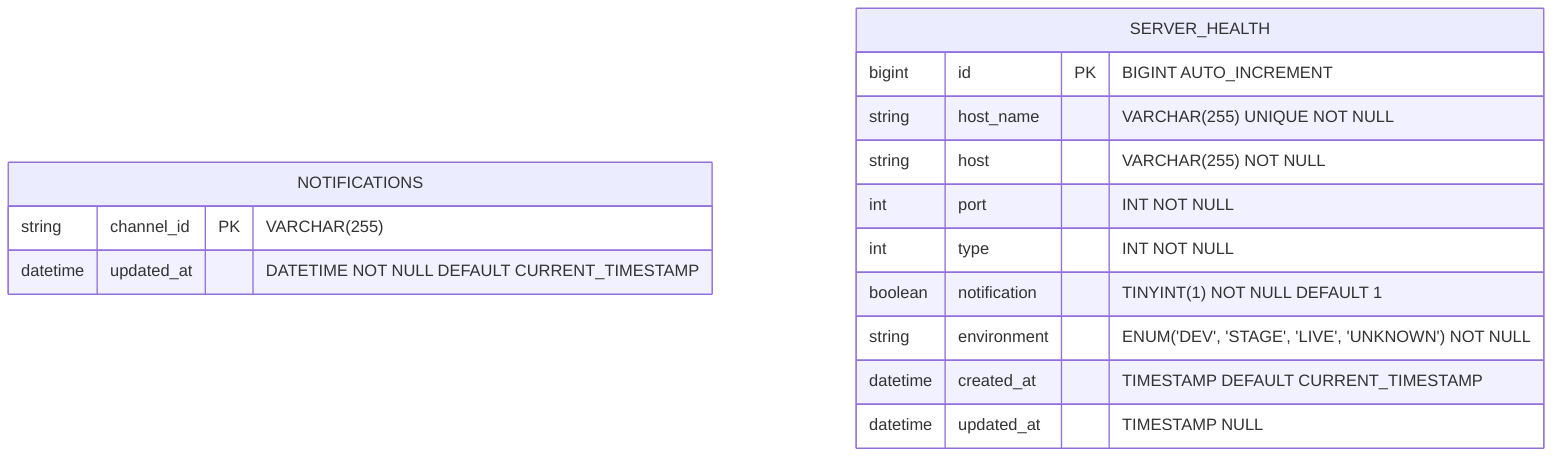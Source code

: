 erDiagram
    NOTIFICATIONS {
        string channel_id PK "VARCHAR(255)"
        datetime updated_at "DATETIME NOT NULL DEFAULT CURRENT_TIMESTAMP"
    }

    SERVER_HEALTH {
        bigint id PK "BIGINT AUTO_INCREMENT"
        string host_name "VARCHAR(255) UNIQUE NOT NULL"
        string host "VARCHAR(255) NOT NULL"
        int port "INT NOT NULL"
        int type "INT NOT NULL"
        boolean notification "TINYINT(1) NOT NULL DEFAULT 1"
        string environment "ENUM('DEV', 'STAGE', 'LIVE', 'UNKNOWN') NOT NULL"
        datetime created_at "TIMESTAMP DEFAULT CURRENT_TIMESTAMP"
        datetime updated_at "TIMESTAMP NULL"
    }